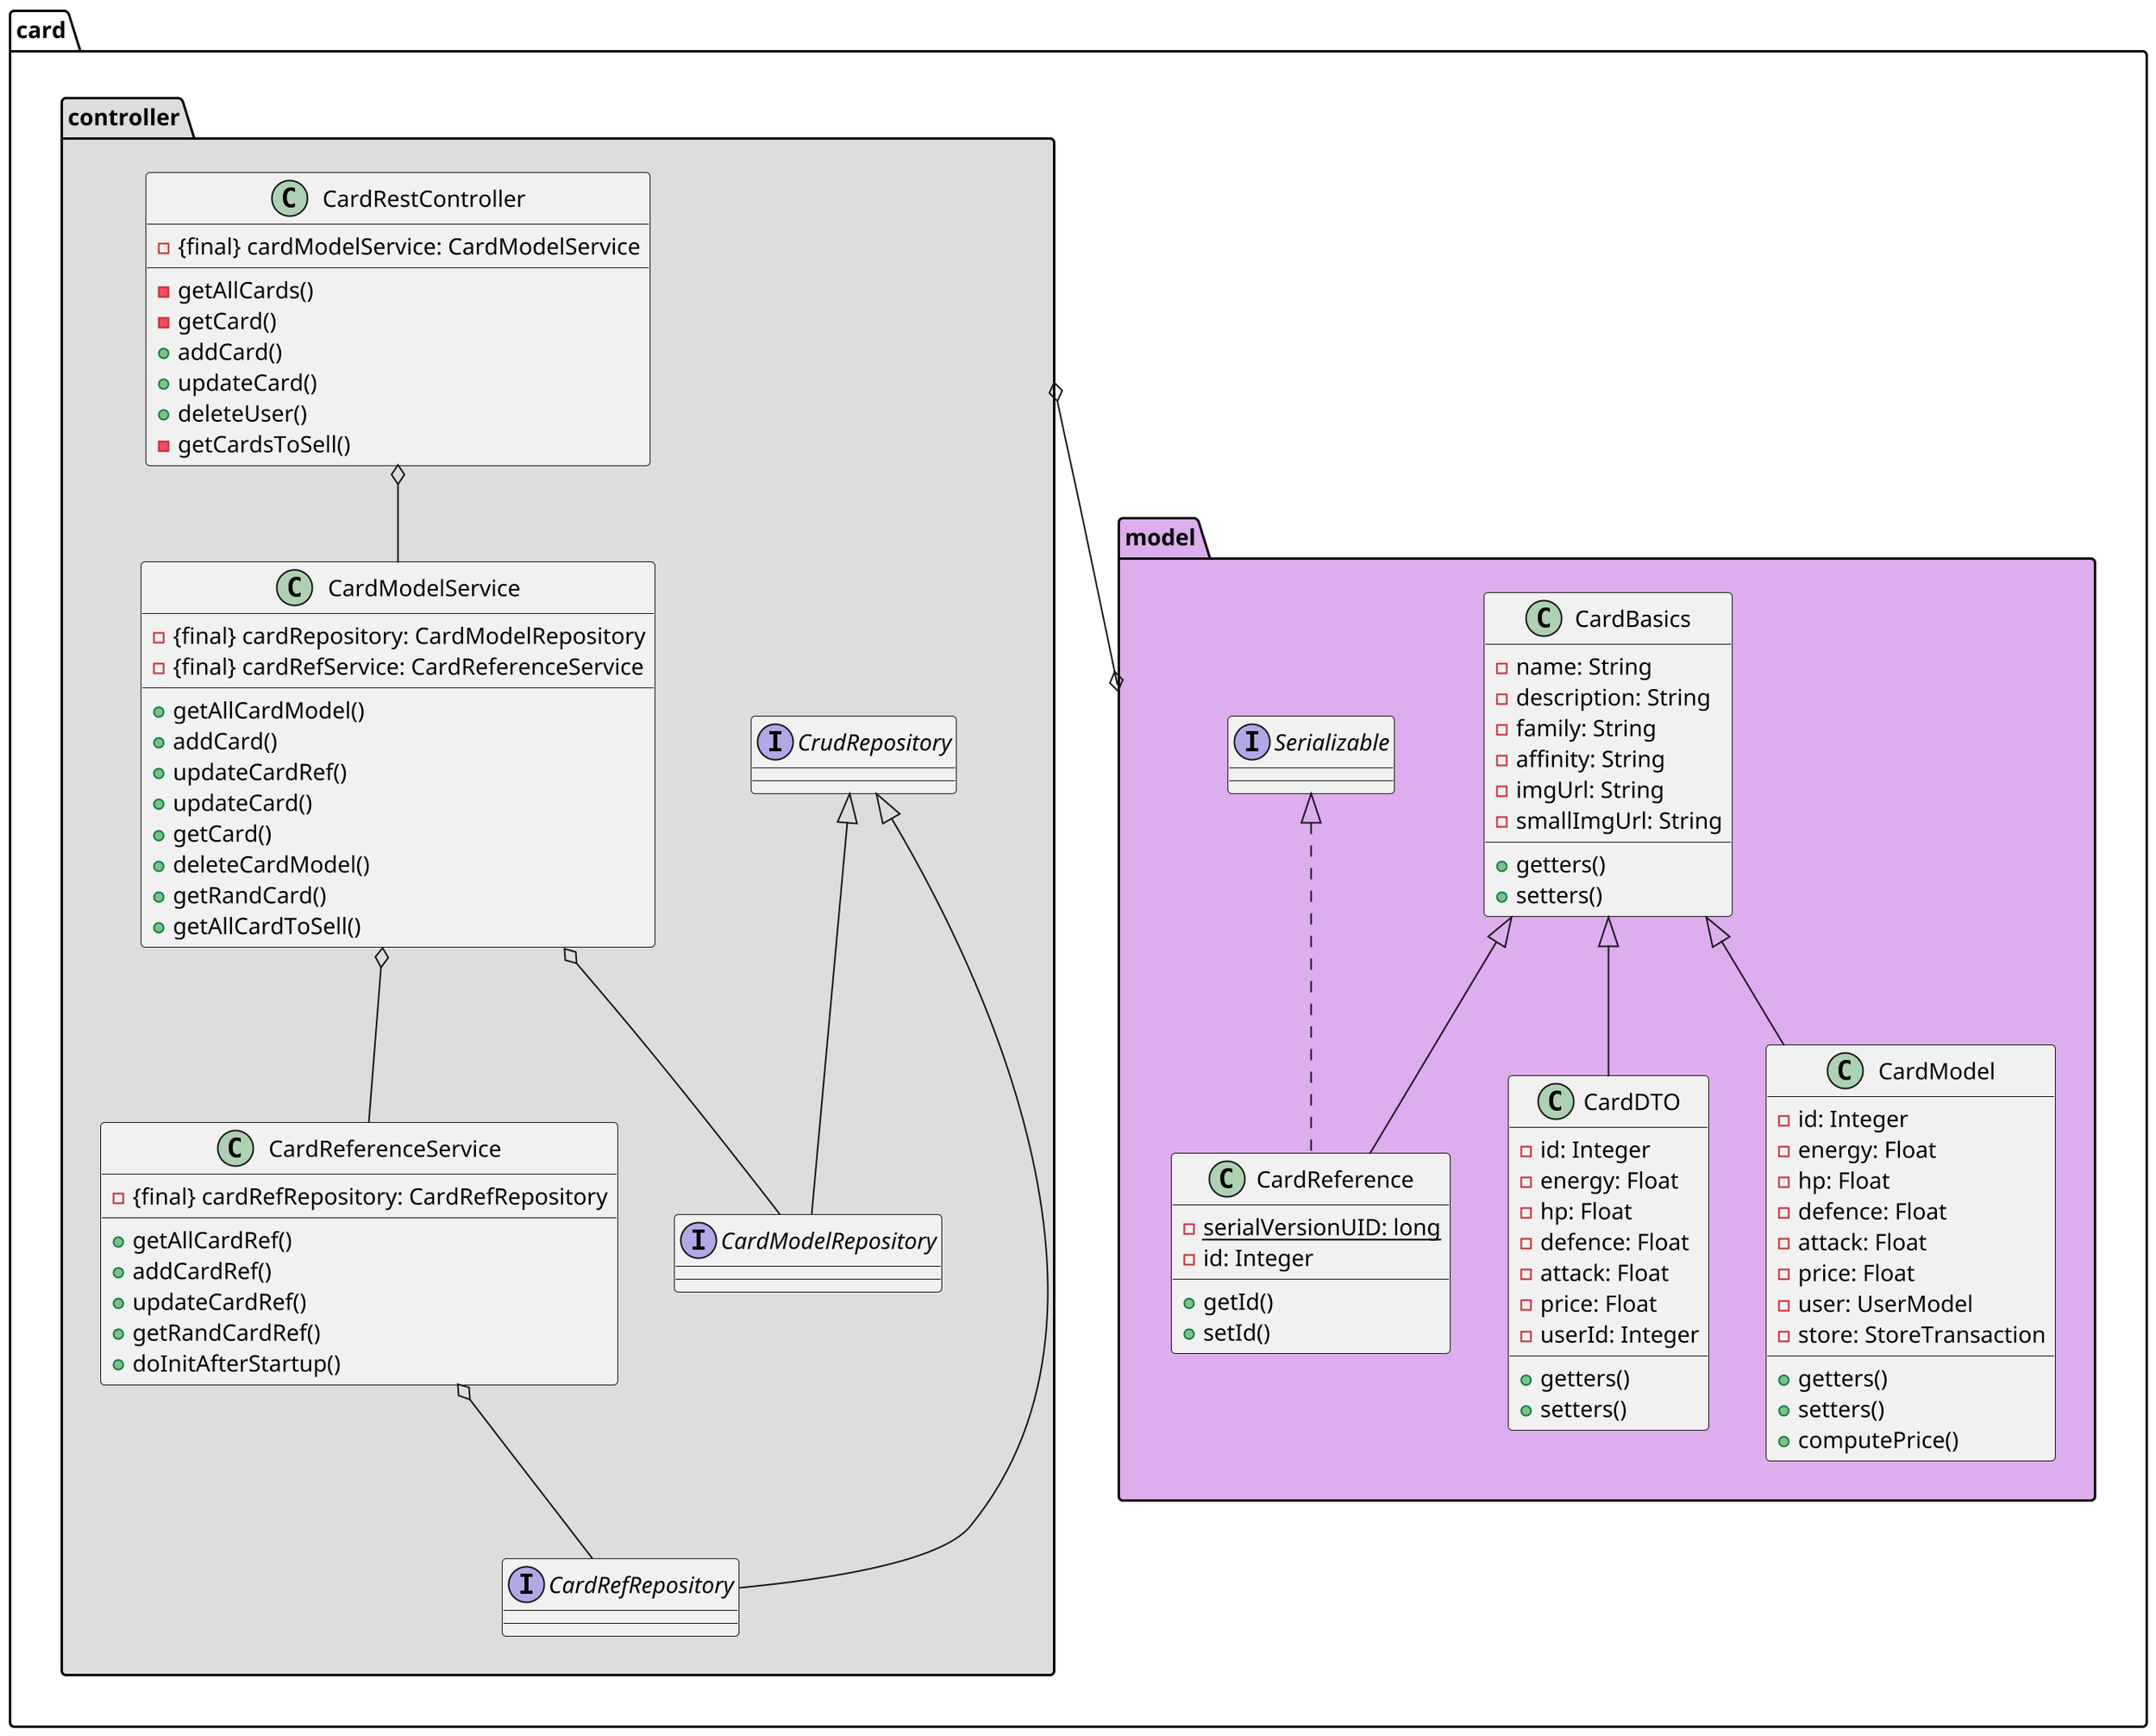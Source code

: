 @startuml
scale 2

namespace card.model #DDADEE{
    class CardBasics {
        - name: String 
        - description: String
        - family: String
        - affinity: String
        - imgUrl: String
        - smallImgUrl: String
        + getters()
        + setters()
    }

    class CardDTO extends CardBasics{
        - id: Integer
        - energy: Float
        - hp: Float
        - defence: Float
        - attack: Float
        - price: Float
        - userId: Integer
        + getters()
        + setters()
    }

    class CardModel extends CardBasics{
        - id: Integer
        - energy: Float
        - hp: Float
        - defence: Float
        - attack: Float
        - price: Float
        - user: UserModel
        - store: StoreTransaction
        + getters()
        + setters()
        + computePrice()
    }

    class CardReference extends CardBasics implements Serializable {
        - {static} serialVersionUID: long
        - id: Integer
        + getId()
        + setId()
    }
}

namespace card.controller #DDDDDD{
    class CardReferenceService{
        - {final} cardRefRepository: CardRefRepository
        + getAllCardRef()
        + addCardRef()
        + updateCardRef()
        + getRandCardRef()
        + doInitAfterStartup()
    }
    CardReferenceService o-- CardRefRepository

    class CardModelService{
        - {final} cardRepository: CardModelRepository
        - {final} cardRefService: CardReferenceService
        + getAllCardModel()
        + addCard()
        + updateCardRef()
        + updateCard()
        + getCard()
        + deleteCardModel()
        + getRandCard()
        + getAllCardToSell()
    }
    CardModelService o-- CardModelRepository
    CardModelService o-- CardReferenceService

    interface CardRefRepository extends CrudRepository{}

    interface CardModelRepository extends CrudRepository{}

    class CardRestController{
        - {final} cardModelService: CardModelService
        - getAllCards()
        - getCard()
        + addCard()
        + updateCard()
        + deleteUser()
        - getCardsToSell()
    }
    CardRestController o-- CardModelService
}

card.controller o--o card.model
@enduml